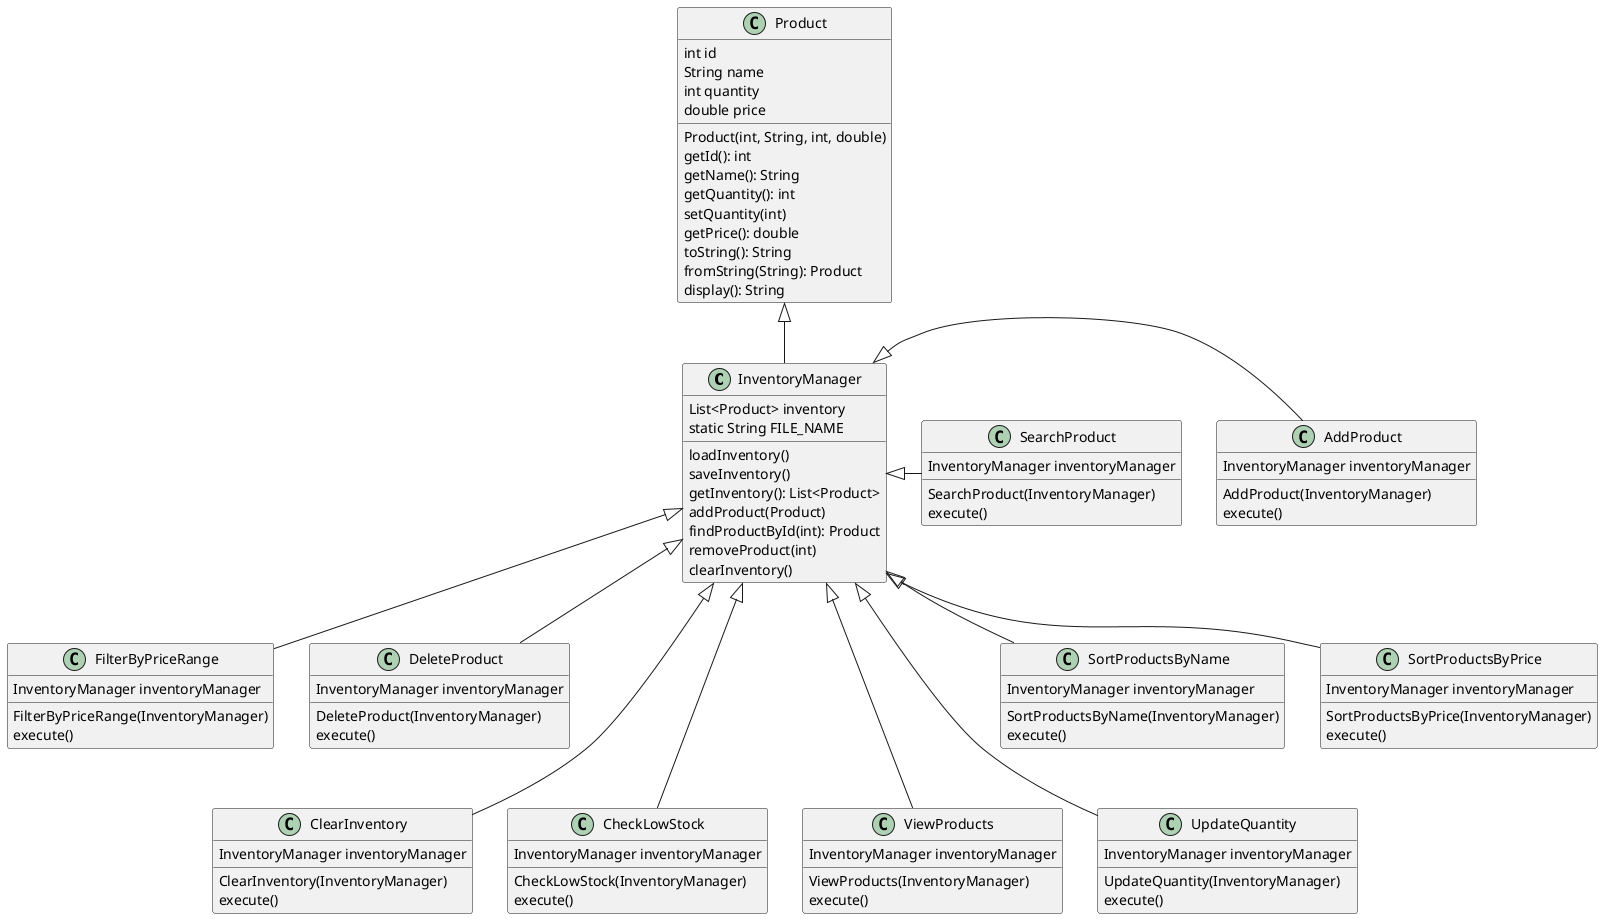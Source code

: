 @startuml
'https://plantuml.com/class-diagram




InventoryManager <|- AddProduct
InventoryManager <|-- FilterByPriceRange
InventoryManager <|-- DeleteProduct
InventoryManager <|--- ClearInventory
InventoryManager <|--- CheckLowStock
InventoryManager <|--- ViewProducts
InventoryManager <|--- UpdateQuantity
InventoryManager <|-- SortProductsByName
InventoryManager <|-- SortProductsByPrice
InventoryManager <|- SearchProduct
Product <|-- InventoryManager

class AddProduct {
    InventoryManager inventoryManager
    AddProduct(InventoryManager)
    execute()
}

class CheckLowStock {
    InventoryManager inventoryManager
    CheckLowStock(InventoryManager)
    execute()
}

class ClearInventory {
    InventoryManager inventoryManager
    ClearInventory(InventoryManager)
    execute()
}

class DeleteProduct {
    InventoryManager inventoryManager
    DeleteProduct(InventoryManager)
    execute()
}

class FilterByPriceRange {
    InventoryManager inventoryManager
    FilterByPriceRange(InventoryManager)
    execute()
}

class InventoryManager {
    List<Product> inventory
    static String FILE_NAME
    loadInventory()
    saveInventory()
    getInventory(): List<Product>
    addProduct(Product)
    findProductById(int): Product
    removeProduct(int)
    clearInventory()
}

class Product {
    int id
    String name
    int quantity
    double price
    Product(int, String, int, double)
    getId(): int
    getName(): String
    getQuantity(): int
    setQuantity(int)
    getPrice(): double
    toString(): String
    fromString(String): Product
    display(): String
}

class SearchProduct {
    InventoryManager inventoryManager
    SearchProduct(InventoryManager)
    execute()
}

class SortProductsByName {
    InventoryManager inventoryManager
    SortProductsByName(InventoryManager)
    execute()
}

class SortProductsByPrice {
    InventoryManager inventoryManager
    SortProductsByPrice(InventoryManager)
    execute()
}

class UpdateQuantity {
    InventoryManager inventoryManager
    UpdateQuantity(InventoryManager)
    execute()
}

class ViewProducts {
    InventoryManager inventoryManager
    ViewProducts(InventoryManager)
    execute()
}

@enduml
